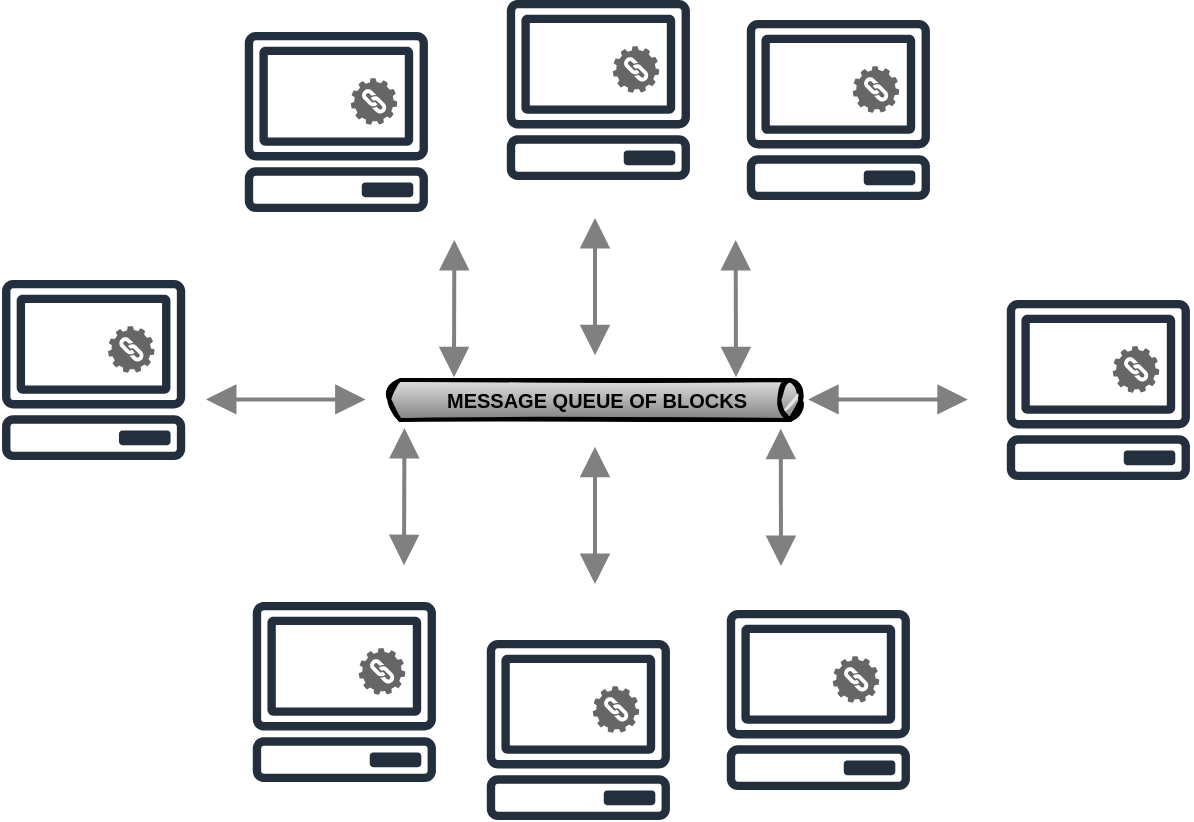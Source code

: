 <mxfile version="15.5.4" type="embed" pages="3"><diagram id="JA0JSkUV2G3kcNLsSyt6" name="system-architecture"><mxGraphModel dx="519" dy="338" grid="1" gridSize="10" guides="1" tooltips="1" connect="1" arrows="1" fold="1" page="1" pageScale="1" pageWidth="827" pageHeight="1169" math="0" shadow="0"><root><mxCell id="0"/><mxCell id="1" parent="0"/><mxCell id="eKoGlDHYbYCB5Y0y22-y-54" value="" style="group" parent="1" vertex="1" connectable="0"><mxGeometry x="107.63" y="650" width="141.37" height="90" as="geometry"/></mxCell><mxCell id="UwQpxmhOzIY9Mlk1DZ25-2" value="" style="group" parent="eKoGlDHYbYCB5Y0y22-y-54" vertex="1" connectable="0"><mxGeometry width="92.368" height="90" as="geometry"/></mxCell><mxCell id="eKoGlDHYbYCB5Y0y22-y-55" value="" style="sketch=0;outlineConnect=0;fontColor=#232F3E;gradientColor=none;fillColor=#232F3D;strokeColor=none;dashed=0;verticalLabelPosition=bottom;verticalAlign=top;align=center;html=1;fontSize=12;fontStyle=0;aspect=fixed;pointerEvents=1;shape=mxgraph.aws4.client;labelBackgroundColor=none;strokeWidth=2;" parent="UwQpxmhOzIY9Mlk1DZ25-2" vertex="1"><mxGeometry width="92.368" height="90" as="geometry"/></mxCell><mxCell id="eKoGlDHYbYCB5Y0y22-y-56" value="" style="shape=image;html=1;verticalAlign=top;verticalLabelPosition=bottom;labelBackgroundColor=#ffffff;imageAspect=0;aspect=fixed;image=https://cdn1.iconfinder.com/data/icons/nuvola2/48x48/actions/kgpg_key2.png;strokeColor=#FF0000;strokeWidth=2;fontSize=10;fontColor=none;fillColor=#D4E1F5;" parent="UwQpxmhOzIY9Mlk1DZ25-2" vertex="1"><mxGeometry x="15.188" y="19.688" width="28.125" height="28.125" as="geometry"/></mxCell><mxCell id="UwQpxmhOzIY9Mlk1DZ25-1" value="" style="sketch=0;html=1;aspect=fixed;strokeColor=none;shadow=0;align=center;verticalAlign=top;fillColor=#666666;shape=mxgraph.gcp2.gear_chain;rounded=1;glass=0;labelBackgroundColor=none;strokeWidth=1;fontSize=17;fontColor=#333333;" parent="UwQpxmhOzIY9Mlk1DZ25-2" vertex="1"><mxGeometry x="53.37" y="23.13" width="23.25" height="23.25" as="geometry"/></mxCell><mxCell id="eKoGlDHYbYCB5Y0y22-y-82" value="" style="group" parent="1" vertex="1" connectable="0"><mxGeometry x="299" y="630" width="211" height="160" as="geometry"/></mxCell><mxCell id="eKoGlDHYbYCB5Y0y22-y-77" value="&lt;b&gt;&lt;font style=&quot;font-size: 10px;&quot;&gt;MESSAGE QUEUE OF BLOCKS&lt;/font&gt;&lt;/b&gt;" style="strokeWidth=2;strokeColor=#000000;dashed=0;align=center;html=1;fontSize=8;shape=mxgraph.eip.messageChannel;labelBackgroundColor=none;sketch=1;fontColor=none;fillColor=#D4E1F5;" parent="eKoGlDHYbYCB5Y0y22-y-82" vertex="1"><mxGeometry y="68.571" width="211" height="22.857" as="geometry"/></mxCell><mxCell id="eKoGlDHYbYCB5Y0y22-y-78" value="" style="edgeStyle=elbowEdgeStyle;strokeWidth=2;rounded=0;endArrow=block;startArrow=block;startSize=10;endSize=10;dashed=0;html=1;strokeColor=#808080;fontSize=10;fontColor=none;" parent="eKoGlDHYbYCB5Y0y22-y-82" edge="1"><mxGeometry relative="1" as="geometry"><mxPoint x="105.5" y="172" as="sourcePoint"/><mxPoint x="105.625" y="103.429" as="targetPoint"/></mxGeometry></mxCell><mxCell id="eKoGlDHYbYCB5Y0y22-y-79" value="" style="edgeStyle=elbowEdgeStyle;strokeWidth=2;rounded=0;endArrow=block;startArrow=block;startSize=10;endSize=10;dashed=0;html=1;strokeColor=#808080;fontSize=10;fontColor=none;" parent="eKoGlDHYbYCB5Y0y22-y-82" target="eKoGlDHYbYCB5Y0y22-y-77" edge="1"><mxGeometry relative="1" as="geometry"><mxPoint x="35.167" as="sourcePoint"/></mxGeometry></mxCell><mxCell id="eKoGlDHYbYCB5Y0y22-y-80" value="" style="edgeStyle=elbowEdgeStyle;strokeWidth=2;rounded=0;endArrow=block;startArrow=block;startSize=10;endSize=10;dashed=0;html=1;strokeColor=#808080;fontSize=10;fontColor=none;" parent="eKoGlDHYbYCB5Y0y22-y-82" edge="1"><mxGeometry relative="1" as="geometry"><mxPoint x="105.5" y="-11" as="sourcePoint"/><mxPoint x="105.625" y="57.571" as="targetPoint"/></mxGeometry></mxCell><mxCell id="eKoGlDHYbYCB5Y0y22-y-81" value="" style="edgeStyle=elbowEdgeStyle;strokeWidth=2;rounded=0;endArrow=block;startArrow=block;startSize=10;endSize=10;dashed=0;html=1;strokeColor=#808080;fontSize=10;fontColor=none;" parent="eKoGlDHYbYCB5Y0y22-y-82" target="eKoGlDHYbYCB5Y0y22-y-77" edge="1"><mxGeometry relative="1" as="geometry"><mxPoint x="175.833" as="sourcePoint"/></mxGeometry></mxCell><mxCell id="eKoGlDHYbYCB5Y0y22-y-84" value="" style="edgeStyle=elbowEdgeStyle;strokeWidth=2;rounded=0;endArrow=block;startArrow=block;startSize=10;endSize=10;dashed=0;html=1;strokeColor=#808080;fontSize=10;fontColor=none;" parent="eKoGlDHYbYCB5Y0y22-y-82" edge="1"><mxGeometry relative="1" as="geometry"><mxPoint x="198.393" y="94.43" as="sourcePoint"/><mxPoint x="198.185" y="163.001" as="targetPoint"/></mxGeometry></mxCell><mxCell id="eKoGlDHYbYCB5Y0y22-y-86" value="" style="edgeStyle=elbowEdgeStyle;strokeWidth=2;rounded=0;endArrow=block;startArrow=block;startSize=10;endSize=10;dashed=0;html=1;strokeColor=#808080;fontSize=10;fontColor=none;" parent="eKoGlDHYbYCB5Y0y22-y-82" edge="1"><mxGeometry relative="1" as="geometry"><mxPoint x="10.213" y="94" as="sourcePoint"/><mxPoint x="10.005" y="162.571" as="targetPoint"/></mxGeometry></mxCell><mxCell id="eKoGlDHYbYCB5Y0y22-y-87" value="" style="edgeStyle=elbowEdgeStyle;strokeWidth=2;rounded=0;endArrow=block;startArrow=block;startSize=10;endSize=10;dashed=0;html=1;strokeColor=#808080;fontSize=10;fontColor=none;" parent="1" edge="1"><mxGeometry relative="1" as="geometry"><mxPoint x="511.103" y="709.69" as="sourcePoint"/><mxPoint x="590.89" y="709.69" as="targetPoint"/></mxGeometry></mxCell><mxCell id="eKoGlDHYbYCB5Y0y22-y-88" value="" style="edgeStyle=elbowEdgeStyle;strokeWidth=2;rounded=0;endArrow=block;startArrow=block;startSize=10;endSize=10;dashed=0;html=1;strokeColor=#808080;fontSize=10;fontColor=none;" parent="1" edge="1"><mxGeometry relative="1" as="geometry"><mxPoint x="210.003" y="709.69" as="sourcePoint"/><mxPoint x="289.79" y="709.69" as="targetPoint"/></mxGeometry></mxCell><mxCell id="UwQpxmhOzIY9Mlk1DZ25-3" value="" style="group" parent="1" vertex="1" connectable="0"><mxGeometry x="229" y="526" width="92.368" height="90" as="geometry"/></mxCell><mxCell id="UwQpxmhOzIY9Mlk1DZ25-4" value="" style="sketch=0;outlineConnect=0;fontColor=#232F3E;gradientColor=none;fillColor=#232F3D;strokeColor=none;dashed=0;verticalLabelPosition=bottom;verticalAlign=top;align=center;html=1;fontSize=12;fontStyle=0;aspect=fixed;pointerEvents=1;shape=mxgraph.aws4.client;labelBackgroundColor=none;strokeWidth=2;" parent="UwQpxmhOzIY9Mlk1DZ25-3" vertex="1"><mxGeometry width="92.368" height="90" as="geometry"/></mxCell><mxCell id="UwQpxmhOzIY9Mlk1DZ25-5" value="" style="shape=image;html=1;verticalAlign=top;verticalLabelPosition=bottom;labelBackgroundColor=#ffffff;imageAspect=0;aspect=fixed;image=https://cdn1.iconfinder.com/data/icons/nuvola2/48x48/actions/kgpg_key2.png;strokeColor=#FF0000;strokeWidth=2;fontSize=10;fontColor=none;fillColor=#D4E1F5;" parent="UwQpxmhOzIY9Mlk1DZ25-3" vertex="1"><mxGeometry x="15.188" y="19.688" width="28.125" height="28.125" as="geometry"/></mxCell><mxCell id="UwQpxmhOzIY9Mlk1DZ25-6" value="" style="sketch=0;html=1;aspect=fixed;strokeColor=none;shadow=0;align=center;verticalAlign=top;fillColor=#666666;shape=mxgraph.gcp2.gear_chain;rounded=1;glass=0;labelBackgroundColor=none;strokeWidth=1;fontSize=17;fontColor=#333333;" parent="UwQpxmhOzIY9Mlk1DZ25-3" vertex="1"><mxGeometry x="53.37" y="23.13" width="23.25" height="23.25" as="geometry"/></mxCell><mxCell id="UwQpxmhOzIY9Mlk1DZ25-8" value="" style="group" parent="1" vertex="1" connectable="0"><mxGeometry x="360" y="510" width="92.368" height="90" as="geometry"/></mxCell><mxCell id="UwQpxmhOzIY9Mlk1DZ25-9" value="" style="sketch=0;outlineConnect=0;fontColor=#232F3E;gradientColor=none;fillColor=#232F3D;strokeColor=none;dashed=0;verticalLabelPosition=bottom;verticalAlign=top;align=center;html=1;fontSize=12;fontStyle=0;aspect=fixed;pointerEvents=1;shape=mxgraph.aws4.client;labelBackgroundColor=none;strokeWidth=2;" parent="UwQpxmhOzIY9Mlk1DZ25-8" vertex="1"><mxGeometry width="92.368" height="90" as="geometry"/></mxCell><mxCell id="UwQpxmhOzIY9Mlk1DZ25-10" value="" style="shape=image;html=1;verticalAlign=top;verticalLabelPosition=bottom;labelBackgroundColor=#ffffff;imageAspect=0;aspect=fixed;image=https://cdn1.iconfinder.com/data/icons/nuvola2/48x48/actions/kgpg_key2.png;strokeColor=#FF0000;strokeWidth=2;fontSize=10;fontColor=none;fillColor=#D4E1F5;" parent="UwQpxmhOzIY9Mlk1DZ25-8" vertex="1"><mxGeometry x="15.188" y="19.688" width="28.125" height="28.125" as="geometry"/></mxCell><mxCell id="UwQpxmhOzIY9Mlk1DZ25-11" value="" style="sketch=0;html=1;aspect=fixed;strokeColor=none;shadow=0;align=center;verticalAlign=top;fillColor=#666666;shape=mxgraph.gcp2.gear_chain;rounded=1;glass=0;labelBackgroundColor=none;strokeWidth=1;fontSize=17;fontColor=#333333;" parent="UwQpxmhOzIY9Mlk1DZ25-8" vertex="1"><mxGeometry x="53.37" y="23.13" width="23.25" height="23.25" as="geometry"/></mxCell><mxCell id="UwQpxmhOzIY9Mlk1DZ25-12" value="" style="group" parent="1" vertex="1" connectable="0"><mxGeometry x="480" y="520" width="92.368" height="90" as="geometry"/></mxCell><mxCell id="UwQpxmhOzIY9Mlk1DZ25-13" value="" style="sketch=0;outlineConnect=0;fontColor=#232F3E;gradientColor=none;fillColor=#232F3D;strokeColor=none;dashed=0;verticalLabelPosition=bottom;verticalAlign=top;align=center;html=1;fontSize=12;fontStyle=0;aspect=fixed;pointerEvents=1;shape=mxgraph.aws4.client;labelBackgroundColor=none;strokeWidth=2;" parent="UwQpxmhOzIY9Mlk1DZ25-12" vertex="1"><mxGeometry width="92.368" height="90" as="geometry"/></mxCell><mxCell id="UwQpxmhOzIY9Mlk1DZ25-14" value="" style="shape=image;html=1;verticalAlign=top;verticalLabelPosition=bottom;labelBackgroundColor=#ffffff;imageAspect=0;aspect=fixed;image=https://cdn1.iconfinder.com/data/icons/nuvola2/48x48/actions/kgpg_key2.png;strokeColor=#FF0000;strokeWidth=2;fontSize=10;fontColor=none;fillColor=#D4E1F5;" parent="UwQpxmhOzIY9Mlk1DZ25-12" vertex="1"><mxGeometry x="15.188" y="19.688" width="28.125" height="28.125" as="geometry"/></mxCell><mxCell id="UwQpxmhOzIY9Mlk1DZ25-15" value="" style="sketch=0;html=1;aspect=fixed;strokeColor=none;shadow=0;align=center;verticalAlign=top;fillColor=#666666;shape=mxgraph.gcp2.gear_chain;rounded=1;glass=0;labelBackgroundColor=none;strokeWidth=1;fontSize=17;fontColor=#333333;" parent="UwQpxmhOzIY9Mlk1DZ25-12" vertex="1"><mxGeometry x="53.37" y="23.13" width="23.25" height="23.25" as="geometry"/></mxCell><mxCell id="UwQpxmhOzIY9Mlk1DZ25-16" value="" style="group" parent="1" vertex="1" connectable="0"><mxGeometry x="610" y="660" width="92.368" height="90" as="geometry"/></mxCell><mxCell id="UwQpxmhOzIY9Mlk1DZ25-17" value="" style="sketch=0;outlineConnect=0;fontColor=#232F3E;gradientColor=none;fillColor=#232F3D;strokeColor=none;dashed=0;verticalLabelPosition=bottom;verticalAlign=top;align=center;html=1;fontSize=12;fontStyle=0;aspect=fixed;pointerEvents=1;shape=mxgraph.aws4.client;labelBackgroundColor=none;strokeWidth=2;" parent="UwQpxmhOzIY9Mlk1DZ25-16" vertex="1"><mxGeometry width="92.368" height="90" as="geometry"/></mxCell><mxCell id="UwQpxmhOzIY9Mlk1DZ25-18" value="" style="shape=image;html=1;verticalAlign=top;verticalLabelPosition=bottom;labelBackgroundColor=#ffffff;imageAspect=0;aspect=fixed;image=https://cdn1.iconfinder.com/data/icons/nuvola2/48x48/actions/kgpg_key2.png;strokeColor=#FF0000;strokeWidth=2;fontSize=10;fontColor=none;fillColor=#D4E1F5;" parent="UwQpxmhOzIY9Mlk1DZ25-16" vertex="1"><mxGeometry x="15.188" y="19.688" width="28.125" height="28.125" as="geometry"/></mxCell><mxCell id="UwQpxmhOzIY9Mlk1DZ25-19" value="" style="sketch=0;html=1;aspect=fixed;strokeColor=none;shadow=0;align=center;verticalAlign=top;fillColor=#666666;shape=mxgraph.gcp2.gear_chain;rounded=1;glass=0;labelBackgroundColor=none;strokeWidth=1;fontSize=17;fontColor=#333333;" parent="UwQpxmhOzIY9Mlk1DZ25-16" vertex="1"><mxGeometry x="53.37" y="23.13" width="23.25" height="23.25" as="geometry"/></mxCell><mxCell id="UwQpxmhOzIY9Mlk1DZ25-20" value="" style="group" parent="1" vertex="1" connectable="0"><mxGeometry x="470" y="815" width="92.368" height="90" as="geometry"/></mxCell><mxCell id="UwQpxmhOzIY9Mlk1DZ25-21" value="" style="sketch=0;outlineConnect=0;fontColor=#232F3E;gradientColor=none;fillColor=#232F3D;strokeColor=none;dashed=0;verticalLabelPosition=bottom;verticalAlign=top;align=center;html=1;fontSize=12;fontStyle=0;aspect=fixed;pointerEvents=1;shape=mxgraph.aws4.client;labelBackgroundColor=none;strokeWidth=2;" parent="UwQpxmhOzIY9Mlk1DZ25-20" vertex="1"><mxGeometry width="92.368" height="90" as="geometry"/></mxCell><mxCell id="UwQpxmhOzIY9Mlk1DZ25-22" value="" style="shape=image;html=1;verticalAlign=top;verticalLabelPosition=bottom;labelBackgroundColor=#ffffff;imageAspect=0;aspect=fixed;image=https://cdn1.iconfinder.com/data/icons/nuvola2/48x48/actions/kgpg_key2.png;strokeColor=#FF0000;strokeWidth=2;fontSize=10;fontColor=none;fillColor=#D4E1F5;" parent="UwQpxmhOzIY9Mlk1DZ25-20" vertex="1"><mxGeometry x="15.188" y="19.688" width="28.125" height="28.125" as="geometry"/></mxCell><mxCell id="UwQpxmhOzIY9Mlk1DZ25-23" value="" style="sketch=0;html=1;aspect=fixed;strokeColor=none;shadow=0;align=center;verticalAlign=top;fillColor=#666666;shape=mxgraph.gcp2.gear_chain;rounded=1;glass=0;labelBackgroundColor=none;strokeWidth=1;fontSize=17;fontColor=#333333;" parent="UwQpxmhOzIY9Mlk1DZ25-20" vertex="1"><mxGeometry x="53.37" y="23.13" width="23.25" height="23.25" as="geometry"/></mxCell><mxCell id="UwQpxmhOzIY9Mlk1DZ25-24" value="" style="group" parent="1" vertex="1" connectable="0"><mxGeometry x="350" y="830" width="92.368" height="90" as="geometry"/></mxCell><mxCell id="UwQpxmhOzIY9Mlk1DZ25-25" value="" style="sketch=0;outlineConnect=0;fontColor=#232F3E;gradientColor=none;fillColor=#232F3D;strokeColor=none;dashed=0;verticalLabelPosition=bottom;verticalAlign=top;align=center;html=1;fontSize=12;fontStyle=0;aspect=fixed;pointerEvents=1;shape=mxgraph.aws4.client;labelBackgroundColor=none;strokeWidth=2;" parent="UwQpxmhOzIY9Mlk1DZ25-24" vertex="1"><mxGeometry width="92.368" height="90" as="geometry"/></mxCell><mxCell id="UwQpxmhOzIY9Mlk1DZ25-26" value="" style="shape=image;html=1;verticalAlign=top;verticalLabelPosition=bottom;labelBackgroundColor=#ffffff;imageAspect=0;aspect=fixed;image=https://cdn1.iconfinder.com/data/icons/nuvola2/48x48/actions/kgpg_key2.png;strokeColor=#FF0000;strokeWidth=2;fontSize=10;fontColor=none;fillColor=#D4E1F5;" parent="UwQpxmhOzIY9Mlk1DZ25-24" vertex="1"><mxGeometry x="15.188" y="19.688" width="28.125" height="28.125" as="geometry"/></mxCell><mxCell id="UwQpxmhOzIY9Mlk1DZ25-27" value="" style="sketch=0;html=1;aspect=fixed;strokeColor=none;shadow=0;align=center;verticalAlign=top;fillColor=#666666;shape=mxgraph.gcp2.gear_chain;rounded=1;glass=0;labelBackgroundColor=none;strokeWidth=1;fontSize=17;fontColor=#333333;" parent="UwQpxmhOzIY9Mlk1DZ25-24" vertex="1"><mxGeometry x="53.37" y="23.13" width="23.25" height="23.25" as="geometry"/></mxCell><mxCell id="UwQpxmhOzIY9Mlk1DZ25-28" value="" style="group" parent="1" vertex="1" connectable="0"><mxGeometry x="233" y="811" width="92.368" height="90" as="geometry"/></mxCell><mxCell id="UwQpxmhOzIY9Mlk1DZ25-29" value="" style="sketch=0;outlineConnect=0;fontColor=#232F3E;gradientColor=none;fillColor=#232F3D;strokeColor=none;dashed=0;verticalLabelPosition=bottom;verticalAlign=top;align=center;html=1;fontSize=12;fontStyle=0;aspect=fixed;pointerEvents=1;shape=mxgraph.aws4.client;labelBackgroundColor=none;strokeWidth=2;" parent="UwQpxmhOzIY9Mlk1DZ25-28" vertex="1"><mxGeometry width="92.368" height="90" as="geometry"/></mxCell><mxCell id="UwQpxmhOzIY9Mlk1DZ25-30" value="" style="shape=image;html=1;verticalAlign=top;verticalLabelPosition=bottom;labelBackgroundColor=#ffffff;imageAspect=0;aspect=fixed;image=https://cdn1.iconfinder.com/data/icons/nuvola2/48x48/actions/kgpg_key2.png;strokeColor=#FF0000;strokeWidth=2;fontSize=10;fontColor=none;fillColor=#D4E1F5;" parent="UwQpxmhOzIY9Mlk1DZ25-28" vertex="1"><mxGeometry x="15.188" y="19.688" width="28.125" height="28.125" as="geometry"/></mxCell><mxCell id="UwQpxmhOzIY9Mlk1DZ25-31" value="" style="sketch=0;html=1;aspect=fixed;strokeColor=none;shadow=0;align=center;verticalAlign=top;fillColor=#666666;shape=mxgraph.gcp2.gear_chain;rounded=1;glass=0;labelBackgroundColor=none;strokeWidth=1;fontSize=17;fontColor=#333333;" parent="UwQpxmhOzIY9Mlk1DZ25-28" vertex="1"><mxGeometry x="53.37" y="23.13" width="23.25" height="23.25" as="geometry"/></mxCell></root></mxGraphModel></diagram><diagram id="CbjKC5ha4FZ0nS3qWOQn" name="blockchain"><mxGraphModel dx="519" dy="-831" grid="1" gridSize="10" guides="1" tooltips="1" connect="1" arrows="1" fold="1" page="1" pageScale="1" pageWidth="827" pageHeight="1169" math="0" shadow="0"><root><mxCell id="0"/><mxCell id="1" parent="0"/><mxCell id="1WD7pxm02UZVu_OY_qOy-1" style="edgeStyle=orthogonalEdgeStyle;rounded=0;orthogonalLoop=1;jettySize=auto;html=1;entryX=0.5;entryY=1;entryDx=0;entryDy=0;fontSize=10;fontColor=none;endArrow=block;endFill=1;startSize=6;endSize=6;strokeWidth=2;" parent="1" source="1WD7pxm02UZVu_OY_qOy-2" target="1WD7pxm02UZVu_OY_qOy-4" edge="1"><mxGeometry relative="1" as="geometry"/></mxCell><mxCell id="1WD7pxm02UZVu_OY_qOy-2" value="" style="html=1;strokeWidth=1;shadow=0;dashed=0;shape=mxgraph.ios7.misc.settings;fillColor=#8F8E94;strokeColor=none;buttonText=;strokeColor2=#222222;fontColor=#222222;fontSize=8;verticalLabelPosition=bottom;verticalAlign=top;align=center;sketch=0;labelBackgroundColor=none;" parent="1" vertex="1"><mxGeometry x="320" y="1628" width="110" height="100" as="geometry"/></mxCell><mxCell id="1WD7pxm02UZVu_OY_qOy-3" style="edgeStyle=orthogonalEdgeStyle;rounded=0;orthogonalLoop=1;jettySize=auto;html=1;entryX=0.5;entryY=1;entryDx=0;entryDy=0;fontSize=10;fontColor=none;endArrow=block;endFill=1;startSize=6;endSize=6;strokeWidth=2;" parent="1" source="1WD7pxm02UZVu_OY_qOy-4" target="1WD7pxm02UZVu_OY_qOy-7" edge="1"><mxGeometry relative="1" as="geometry"/></mxCell><mxCell id="6Ju3QXEF31ZGPgdTNR2X-20" style="edgeStyle=orthogonalEdgeStyle;curved=1;rounded=0;orthogonalLoop=1;jettySize=auto;html=1;entryX=0;entryY=0.5;entryDx=0;entryDy=0;strokeColor=#333333;strokeWidth=1;fontSize=13;fontColor=none;endArrow=block;endFill=1;startSize=6;endSize=6;" parent="1" source="1WD7pxm02UZVu_OY_qOy-4" target="6Ju3QXEF31ZGPgdTNR2X-11" edge="1"><mxGeometry relative="1" as="geometry"/></mxCell><mxCell id="1WD7pxm02UZVu_OY_qOy-4" value="" style="rounded=0;whiteSpace=wrap;html=1;shadow=0;glass=0;labelBackgroundColor=none;sketch=1;strokeColor=#666666;strokeWidth=2;fontSize=10;fontColor=none;fillColor=#D4E1F5;" parent="1" vertex="1"><mxGeometry x="326" y="1509" width="98" height="90" as="geometry"/></mxCell><mxCell id="1WD7pxm02UZVu_OY_qOy-5" value="Block Data (E.G legal contract)" style="rounded=0;whiteSpace=wrap;html=1;shadow=0;glass=0;labelBackgroundColor=none;sketch=1;strokeColor=#000000;strokeWidth=1;fontSize=10;fontColor=none;fillColor=none;" parent="1" vertex="1"><mxGeometry x="333.5" y="1546" width="83" height="50" as="geometry"/></mxCell><mxCell id="1WD7pxm02UZVu_OY_qOy-6" value="&lt;b&gt;Block Header&lt;/b&gt;" style="rounded=0;whiteSpace=wrap;html=1;shadow=0;glass=0;labelBackgroundColor=none;sketch=1;strokeColor=#009900;strokeWidth=1;fontSize=10;fontColor=none;fillColor=none;" parent="1" vertex="1"><mxGeometry x="331.91" y="1516" width="87.09" height="23" as="geometry"/></mxCell><mxCell id="6Ju3QXEF31ZGPgdTNR2X-8" style="edgeStyle=orthogonalEdgeStyle;rounded=0;orthogonalLoop=1;jettySize=auto;html=1;entryX=0.5;entryY=1;entryDx=0;entryDy=0;fontSize=8;fontColor=none;endArrow=block;endFill=1;startSize=6;endSize=6;strokeWidth=2;" parent="1" source="1WD7pxm02UZVu_OY_qOy-7" target="6Ju3QXEF31ZGPgdTNR2X-5" edge="1"><mxGeometry relative="1" as="geometry"/></mxCell><mxCell id="6Ju3QXEF31ZGPgdTNR2X-22" style="edgeStyle=orthogonalEdgeStyle;curved=1;rounded=0;orthogonalLoop=1;jettySize=auto;html=1;entryX=0;entryY=0.25;entryDx=0;entryDy=0;strokeColor=#333333;strokeWidth=1;fontSize=13;fontColor=none;endArrow=block;endFill=1;startSize=6;endSize=6;" parent="1" source="1WD7pxm02UZVu_OY_qOy-7" target="6Ju3QXEF31ZGPgdTNR2X-11" edge="1"><mxGeometry relative="1" as="geometry"/></mxCell><mxCell id="1WD7pxm02UZVu_OY_qOy-7" value="" style="rounded=0;whiteSpace=wrap;html=1;shadow=0;glass=0;labelBackgroundColor=none;sketch=1;strokeColor=#666666;strokeWidth=2;fontSize=10;fontColor=none;fillColor=#D4E1F5;" parent="1" vertex="1"><mxGeometry x="326" y="1396" width="98" height="90" as="geometry"/></mxCell><mxCell id="1WD7pxm02UZVu_OY_qOy-8" value="&lt;font style=&quot;font-size: 8px;&quot;&gt;Block Data (E.G legal contract or a signature for a previous contract)&lt;/font&gt;" style="rounded=0;whiteSpace=wrap;html=1;shadow=0;glass=0;labelBackgroundColor=none;sketch=1;strokeColor=#000000;strokeWidth=1;fontSize=10;fontColor=none;fillColor=none;" parent="1" vertex="1"><mxGeometry x="333.5" y="1433" width="83" height="50" as="geometry"/></mxCell><mxCell id="1WD7pxm02UZVu_OY_qOy-9" value="&lt;b&gt;Block Header&lt;/b&gt;" style="rounded=0;whiteSpace=wrap;html=1;shadow=0;glass=0;labelBackgroundColor=none;sketch=1;strokeColor=#009900;strokeWidth=1;fontSize=10;fontColor=none;fillColor=none;" parent="1" vertex="1"><mxGeometry x="331.91" y="1403" width="87.09" height="23" as="geometry"/></mxCell><mxCell id="6Ju3QXEF31ZGPgdTNR2X-9" style="edgeStyle=orthogonalEdgeStyle;rounded=0;orthogonalLoop=1;jettySize=auto;html=1;fontSize=8;fontColor=none;endArrow=block;endFill=1;startSize=6;endSize=6;strokeWidth=3;" parent="1" source="6Ju3QXEF31ZGPgdTNR2X-4" edge="1"><mxGeometry relative="1" as="geometry"><mxPoint x="375" y="1220" as="targetPoint"/></mxGeometry></mxCell><mxCell id="6Ju3QXEF31ZGPgdTNR2X-23" style="edgeStyle=orthogonalEdgeStyle;curved=1;rounded=0;orthogonalLoop=1;jettySize=auto;html=1;entryX=0;entryY=0.117;entryDx=0;entryDy=0;entryPerimeter=0;strokeColor=#333333;strokeWidth=1;fontSize=13;fontColor=none;endArrow=block;endFill=1;startSize=6;endSize=6;" parent="1" source="6Ju3QXEF31ZGPgdTNR2X-4" target="6Ju3QXEF31ZGPgdTNR2X-11" edge="1"><mxGeometry relative="1" as="geometry"/></mxCell><mxCell id="6Ju3QXEF31ZGPgdTNR2X-4" value="" style="rounded=0;whiteSpace=wrap;html=1;shadow=0;glass=0;labelBackgroundColor=none;sketch=1;strokeColor=#666666;strokeWidth=2;fontSize=10;fontColor=none;fillColor=#D4E1F5;" parent="1" vertex="1"><mxGeometry x="326" y="1280" width="98" height="90" as="geometry"/></mxCell><mxCell id="6Ju3QXEF31ZGPgdTNR2X-5" value="&lt;font style=&quot;font-size: 8px;&quot;&gt;Block Data (E.G legal contract or a signature for a previous contract)&lt;/font&gt;" style="rounded=0;whiteSpace=wrap;html=1;shadow=0;glass=0;labelBackgroundColor=none;sketch=1;strokeColor=#000000;strokeWidth=1;fontSize=10;fontColor=none;fillColor=none;" parent="1" vertex="1"><mxGeometry x="333.5" y="1317" width="83" height="50" as="geometry"/></mxCell><mxCell id="6Ju3QXEF31ZGPgdTNR2X-6" value="&lt;b&gt;Block Header&lt;/b&gt;" style="rounded=0;whiteSpace=wrap;html=1;shadow=0;glass=0;labelBackgroundColor=none;sketch=1;strokeColor=#009900;strokeWidth=1;fontSize=10;fontColor=none;fillColor=none;" parent="1" vertex="1"><mxGeometry x="331.91" y="1287" width="87.09" height="23" as="geometry"/></mxCell><mxCell id="6Ju3QXEF31ZGPgdTNR2X-10" value="&lt;font style=&quot;font-size: 21px;&quot;&gt;And so on.....&lt;/font&gt;" style="text;html=1;align=center;verticalAlign=middle;resizable=0;points=[];autosize=1;strokeColor=none;fillColor=none;fontSize=8;fontColor=none;" parent="1" vertex="1"><mxGeometry x="304" y="1186" width="150" height="40" as="geometry"/></mxCell><mxCell id="6Ju3QXEF31ZGPgdTNR2X-11" value="&lt;font style=&quot;font-size: 13px;&quot;&gt;Each block (including the genesis block) must be cryptographically signed (i.e with a participants private key) by enough participants so that the block is 'valid' according to the validation rules described in the initial configuration of the genesis block. A block can only be added to the blockchain if it is valid&lt;/font&gt;" style="text;html=1;strokeColor=none;fillColor=none;align=center;verticalAlign=middle;whiteSpace=wrap;rounded=0;shadow=0;glass=0;labelBackgroundColor=none;sketch=1;strokeWidth=1;fontSize=21;fontColor=none;" parent="1" vertex="1"><mxGeometry x="540" y="1427" width="250" height="60" as="geometry"/></mxCell><mxCell id="6Ju3QXEF31ZGPgdTNR2X-14" value="&lt;font style=&quot;font-size: 13px;&quot;&gt;The first block (the genesis block) is different from all other blocks,&lt;br&gt;because it just contains the initial configuration settings for describing the blockchain,&lt;br&gt;and no block data&amp;nbsp;&lt;/font&gt;" style="text;html=1;align=center;verticalAlign=middle;resizable=0;points=[];autosize=1;strokeColor=none;fillColor=none;fontSize=9;fontColor=none;" parent="1" vertex="1"><mxGeometry x="124" y="1740" width="510" height="60" as="geometry"/></mxCell><mxCell id="6Ju3QXEF31ZGPgdTNR2X-15" style="edgeStyle=orthogonalEdgeStyle;rounded=0;orthogonalLoop=1;jettySize=auto;html=1;exitX=0.5;exitY=1;exitDx=0;exitDy=0;strokeWidth=2;fontSize=13;fontColor=none;endArrow=block;endFill=1;startSize=6;endSize=6;" parent="1" source="6Ju3QXEF31ZGPgdTNR2X-11" target="6Ju3QXEF31ZGPgdTNR2X-11" edge="1"><mxGeometry relative="1" as="geometry"/></mxCell><mxCell id="6Ju3QXEF31ZGPgdTNR2X-27" value="&lt;span style=&quot;&quot;&gt;&lt;font color=&quot;#ff0000&quot;&gt;However, the blockchain as a whole will also only be valid if it meets another set of criteria (i.e it is actually a blockchain)&lt;/font&gt;&lt;/span&gt;" style="text;html=1;strokeColor=none;fillColor=none;align=center;verticalAlign=middle;whiteSpace=wrap;rounded=0;shadow=0;glass=0;labelBackgroundColor=none;sketch=1;strokeWidth=1;fontSize=17;fontColor=none;" parent="1" vertex="1"><mxGeometry x="580" y="1597" width="170" height="80" as="geometry"/></mxCell><mxCell id="jHRXhMb05EhUT1mT92xd-4" style="edgeStyle=orthogonalEdgeStyle;curved=1;rounded=0;orthogonalLoop=1;jettySize=auto;html=1;entryX=-0.019;entryY=0.444;entryDx=0;entryDy=0;entryPerimeter=0;strokeColor=#333333;strokeWidth=1;fontSize=17;fontColor=#FF0000;endArrow=block;endFill=1;startSize=6;endSize=6;" parent="1" source="jHRXhMb05EhUT1mT92xd-1" edge="1"><mxGeometry relative="1" as="geometry"><mxPoint x="198.48" y="1438.52" as="targetPoint"/></mxGeometry></mxCell><mxCell id="jHRXhMb05EhUT1mT92xd-1" value="&lt;font color=&quot;#333333&quot;&gt;The blockain as a whole can be shown with this image&lt;span style=&quot;font-family: monospace; font-size: 0px; text-align: start;&quot;&gt;%3CmxGraphModel%3E%3Croot%3E%3CmxCell%20id%3D%220%22%2F%3E%3CmxCell%20id%3D%221%22%20parent%3D%220%22%2F%3E%3CmxCell%20id%3D%222%22%20value%3D%22%22%20style%3D%22html%3D1%3BstrokeWidth%3D1%3Bshadow%3D0%3Bdashed%3D0%3Bshape%3Dmxgraph.ios7.misc.settings%3BfillColor%3D%238F8E94%3BstrokeColor%3Dnone%3BbuttonText%3D%3BstrokeColor2%3D%23222222%3BfontColor%3D%23222222%3BfontSize%3D8%3BverticalLabelPosition%3Dbottom%3BverticalAlign%3Dtop%3Balign%3Dcenter%3Bsketch%3D0%3BlabelBackgroundColor%3Dnone%3B%22%20vertex%3D%221%22%20parent%3D%221%22%3E%3CmxGeometry%20x%3D%22320%22%20y%3D%221628%22%20width%3D%22110%22%20height%3D%22100%22%20as%3D%22geometry%22%2F%3E%3C%2FmxCell%3E%3C%2Froot%3E%3C%2FmxGraphModel%3E&lt;/span&gt;&lt;/font&gt;" style="text;html=1;strokeColor=none;fillColor=none;align=center;verticalAlign=middle;whiteSpace=wrap;rounded=0;shadow=0;glass=0;labelBackgroundColor=none;sketch=1;strokeWidth=1;fontSize=17;fontColor=#FF0000;" parent="1" vertex="1"><mxGeometry x="60" y="1423" width="100" height="30" as="geometry"/></mxCell><mxCell id="jHRXhMb05EhUT1mT92xd-5" value="" style="sketch=0;html=1;aspect=fixed;strokeColor=none;shadow=0;align=center;verticalAlign=top;fillColor=#666666;shape=mxgraph.gcp2.gear_chain;rounded=1;glass=0;labelBackgroundColor=none;strokeWidth=1;fontSize=17;fontColor=#333333;" parent="1" vertex="1"><mxGeometry x="204" y="1391" width="89" height="89" as="geometry"/></mxCell></root></mxGraphModel></diagram><diagram id="am4TeVxRGIJXjA2E6FIl" name="single-node"><mxGraphModel dx="519" dy="338" grid="1" gridSize="10" guides="1" tooltips="1" connect="1" arrows="1" fold="1" page="1" pageScale="1" pageWidth="827" pageHeight="1169" math="0" shadow="0"><root><mxCell id="0"/><mxCell id="1" parent="0"/><mxCell id="ua4aDV2z1Eb8TziefFZH-1" value="Private (client specific) components" style="swimlane;fontSize=11;" parent="1" vertex="1"><mxGeometry x="139" y="150" width="240" height="130" as="geometry"/></mxCell><mxCell id="ua4aDV2z1Eb8TziefFZH-2" value="&lt;u&gt;&lt;font style=&quot;font-size: 15px;&quot;&gt;RSA KeyPair&lt;/font&gt;&lt;/u&gt;&lt;br&gt;&lt;span style=&quot;background-color: initial;&quot;&gt;Public Key&lt;/span&gt;&lt;br&gt;&lt;span style=&quot;background-color: initial;&quot;&gt;Private Key&lt;/span&gt;" style="rounded=0;whiteSpace=wrap;html=1;labelBackgroundColor=none;fontColor=none;fillColor=#FF6666;" parent="ua4aDV2z1Eb8TziefFZH-1" vertex="1"><mxGeometry y="24" width="120" height="76" as="geometry"/></mxCell><mxCell id="ua4aDV2z1Eb8TziefFZH-3" value="Client Identifier&lt;br&gt;e.g hash of public key" style="rounded=0;whiteSpace=wrap;html=1;labelBackgroundColor=none;fontSize=10;fontColor=none;fillColor=#D5E8D4;" parent="ua4aDV2z1Eb8TziefFZH-1" vertex="1"><mxGeometry x="120" y="24" width="120" height="76" as="geometry"/></mxCell><mxCell id="ua4aDV2z1Eb8TziefFZH-4" value="Logging configuration" style="rounded=0;whiteSpace=wrap;html=1;labelBackgroundColor=none;fontSize=10;fontColor=none;fillColor=#D4E1F5;" parent="ua4aDV2z1Eb8TziefFZH-1" vertex="1"><mxGeometry y="100" width="240" height="30" as="geometry"/></mxCell><mxCell id="ua4aDV2z1Eb8TziefFZH-5" value="Common components across all clients" style="swimlane;" parent="1" vertex="1"><mxGeometry x="389" y="80" width="300" height="200" as="geometry"/></mxCell><mxCell id="ua4aDV2z1Eb8TziefFZH-6" value="&lt;font style=&quot;font-size: 10px;&quot;&gt;Each client maintains a full copy of the blockchain,&lt;br&gt;and so these all settings apply to each copy of the blockchain&lt;/font&gt;.&lt;br&gt;&lt;br&gt;- Initial validation rules&amp;nbsp;&lt;br&gt;- Initial participants&lt;br&gt;- Trusted certificate authority&lt;br&gt;- Maximum transactions per block&lt;br&gt;- Initial difficulty" style="text;html=1;align=center;verticalAlign=middle;resizable=0;points=[];autosize=1;strokeColor=#FF0000;fillColor=none;fontSize=11;fontColor=none;" parent="ua4aDV2z1Eb8TziefFZH-5" vertex="1"><mxGeometry y="23" width="300" height="120" as="geometry"/></mxCell><mxCell id="ua4aDV2z1Eb8TziefFZH-7" value="&lt;b&gt;These settings are stored in the genesis block&amp;nbsp; &amp;nbsp;&amp;nbsp;&lt;/b&gt;" style="text;html=1;align=center;verticalAlign=middle;resizable=0;points=[];autosize=1;strokeColor=#FF0000;fillColor=none;fontSize=10;fontColor=none;strokeWidth=2;" parent="ua4aDV2z1Eb8TziefFZH-5" vertex="1"><mxGeometry x="25" y="169" width="250" height="30" as="geometry"/></mxCell><mxCell id="ua4aDV2z1Eb8TziefFZH-8" style="edgeStyle=orthogonalEdgeStyle;rounded=0;orthogonalLoop=1;jettySize=auto;html=1;fontSize=10;fontColor=none;" parent="ua4aDV2z1Eb8TziefFZH-5" source="ua4aDV2z1Eb8TziefFZH-7" target="ua4aDV2z1Eb8TziefFZH-6" edge="1"><mxGeometry relative="1" as="geometry"><mxPoint x="149" y="150" as="targetPoint"/></mxGeometry></mxCell><mxCell id="ua4aDV2z1Eb8TziefFZH-9" value="" style="shape=image;html=1;verticalAlign=top;verticalLabelPosition=bottom;labelBackgroundColor=#ffffff;imageAspect=0;aspect=fixed;image=https://cdn1.iconfinder.com/data/icons/nuvola2/48x48/actions/kgpg_key2.png;strokeColor=#FF0000;strokeWidth=2;fontSize=10;fontColor=none;fillColor=#D4E1F5;" parent="1" vertex="1"><mxGeometry x="199" y="290" width="70" height="70" as="geometry"/></mxCell><mxCell id="ua4aDV2z1Eb8TziefFZH-10" value="" style="html=1;strokeWidth=1;shadow=0;dashed=0;shape=mxgraph.ios7.misc.settings;fillColor=#8F8E94;strokeColor=none;buttonText=;strokeColor2=#222222;fontColor=#222222;fontSize=8;verticalLabelPosition=bottom;verticalAlign=top;align=center;sketch=0;labelBackgroundColor=none;" parent="1" vertex="1"><mxGeometry x="520" y="295" width="60" height="60" as="geometry"/></mxCell><mxCell id="ua4aDV2z1Eb8TziefFZH-11" style="edgeStyle=orthogonalEdgeStyle;rounded=0;orthogonalLoop=1;jettySize=auto;html=1;fontSize=10;fontColor=none;" parent="1" source="ua4aDV2z1Eb8TziefFZH-13" target="ua4aDV2z1Eb8TziefFZH-10" edge="1"><mxGeometry relative="1" as="geometry"/></mxCell><mxCell id="ua4aDV2z1Eb8TziefFZH-12" style="edgeStyle=orthogonalEdgeStyle;rounded=0;orthogonalLoop=1;jettySize=auto;html=1;fontSize=10;fontColor=none;" parent="1" source="ua4aDV2z1Eb8TziefFZH-13" target="ua4aDV2z1Eb8TziefFZH-9" edge="1"><mxGeometry relative="1" as="geometry"/></mxCell><mxCell id="ua4aDV2z1Eb8TziefFZH-13" value="A single node" style="text;html=1;align=center;verticalAlign=middle;resizable=0;points=[];autosize=1;strokeColor=none;fillColor=none;fontSize=10;fontColor=none;" parent="1" vertex="1"><mxGeometry x="359" y="310" width="80" height="30" as="geometry"/></mxCell></root></mxGraphModel></diagram></mxfile>